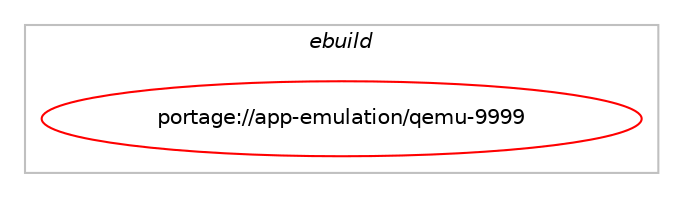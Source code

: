 digraph prolog {

# *************
# Graph options
# *************

newrank=true;
concentrate=true;
compound=true;
graph [rankdir=LR,fontname=Helvetica,fontsize=10,ranksep=1.5];#, ranksep=2.5, nodesep=0.2];
edge  [arrowhead=vee];
node  [fontname=Helvetica,fontsize=10];

# **********
# The ebuild
# **********

subgraph cluster_leftcol {
color=gray;
label=<<i>ebuild</i>>;
id [label="portage://app-emulation/qemu-9999", color=red, width=4, href="../app-emulation/qemu-9999.svg"];
}

# ****************
# The dependencies
# ****************

subgraph cluster_midcol {
color=gray;
label=<<i>dependencies</i>>;
subgraph cluster_compile {
fillcolor="#eeeeee";
style=filled;
label=<<i>compile</i>>;
# *** BEGIN UNKNOWN DEPENDENCY TYPE (TODO) ***
# id -> equal(use_conditional_group(positive,accessibility,portage://app-emulation/qemu-9999,[package_dependency(portage://app-emulation/qemu-9999,install,no,app-accessibility,brltty,none,[,,],[],[use(enable(api),none)]),package_dependency(portage://app-emulation/qemu-9999,install,no,app-accessibility,brltty,none,[,,],[],[])]))
# *** END UNKNOWN DEPENDENCY TYPE (TODO) ***

# *** BEGIN UNKNOWN DEPENDENCY TYPE (TODO) ***
# id -> equal(use_conditional_group(positive,aio,portage://app-emulation/qemu-9999,[package_dependency(portage://app-emulation/qemu-9999,install,no,dev-libs,libaio,none,[,,],[],[])]))
# *** END UNKNOWN DEPENDENCY TYPE (TODO) ***

# *** BEGIN UNKNOWN DEPENDENCY TYPE (TODO) ***
# id -> equal(use_conditional_group(positive,alsa,portage://app-emulation/qemu-9999,[package_dependency(portage://app-emulation/qemu-9999,install,no,media-libs,alsa-lib,greaterequal,[1.0.13,,,1.0.13],[],[])]))
# *** END UNKNOWN DEPENDENCY TYPE (TODO) ***

# *** BEGIN UNKNOWN DEPENDENCY TYPE (TODO) ***
# id -> equal(use_conditional_group(positive,bpf,portage://app-emulation/qemu-9999,[package_dependency(portage://app-emulation/qemu-9999,install,no,dev-libs,libbpf,none,[,,],any_same_slot,[])]))
# *** END UNKNOWN DEPENDENCY TYPE (TODO) ***

# *** BEGIN UNKNOWN DEPENDENCY TYPE (TODO) ***
# id -> equal(use_conditional_group(positive,bzip2,portage://app-emulation/qemu-9999,[package_dependency(portage://app-emulation/qemu-9999,install,no,app-arch,bzip2,none,[,,],[],[])]))
# *** END UNKNOWN DEPENDENCY TYPE (TODO) ***

# *** BEGIN UNKNOWN DEPENDENCY TYPE (TODO) ***
# id -> equal(use_conditional_group(positive,capstone,portage://app-emulation/qemu-9999,[package_dependency(portage://app-emulation/qemu-9999,install,no,dev-libs,capstone,none,[,,],any_same_slot,[])]))
# *** END UNKNOWN DEPENDENCY TYPE (TODO) ***

# *** BEGIN UNKNOWN DEPENDENCY TYPE (TODO) ***
# id -> equal(use_conditional_group(positive,curl,portage://app-emulation/qemu-9999,[package_dependency(portage://app-emulation/qemu-9999,install,no,net-misc,curl,greaterequal,[7.15.4,,,7.15.4],[],[])]))
# *** END UNKNOWN DEPENDENCY TYPE (TODO) ***

# *** BEGIN UNKNOWN DEPENDENCY TYPE (TODO) ***
# id -> equal(use_conditional_group(positive,fdt,portage://app-emulation/qemu-9999,[package_dependency(portage://app-emulation/qemu-9999,install,no,sys-apps,dtc,greaterequal,[1.5.1,,,1.5.1],[],[])]))
# *** END UNKNOWN DEPENDENCY TYPE (TODO) ***

# *** BEGIN UNKNOWN DEPENDENCY TYPE (TODO) ***
# id -> equal(use_conditional_group(positive,fuse,portage://app-emulation/qemu-9999,[package_dependency(portage://app-emulation/qemu-9999,install,no,sys-fs,fuse,greaterequal,[3.1,,,3.1],[slot(3)],[])]))
# *** END UNKNOWN DEPENDENCY TYPE (TODO) ***

# *** BEGIN UNKNOWN DEPENDENCY TYPE (TODO) ***
# id -> equal(use_conditional_group(positive,glusterfs,portage://app-emulation/qemu-9999,[package_dependency(portage://app-emulation/qemu-9999,install,no,sys-cluster,glusterfs,greaterequal,[3.4.0,,,3.4.0],[],[])]))
# *** END UNKNOWN DEPENDENCY TYPE (TODO) ***

# *** BEGIN UNKNOWN DEPENDENCY TYPE (TODO) ***
# id -> equal(use_conditional_group(positive,gnutls,portage://app-emulation/qemu-9999,[package_dependency(portage://app-emulation/qemu-9999,install,no,net-libs,gnutls,greaterequal,[3.0,,,3.0],any_same_slot,[]),package_dependency(portage://app-emulation/qemu-9999,install,no,dev-libs,nettle,none,[,,],any_same_slot,[])]))
# *** END UNKNOWN DEPENDENCY TYPE (TODO) ***

# *** BEGIN UNKNOWN DEPENDENCY TYPE (TODO) ***
# id -> equal(use_conditional_group(positive,gtk,portage://app-emulation/qemu-9999,[package_dependency(portage://app-emulation/qemu-9999,install,no,x11-libs,gtk+,none,[,,],[slot(3)],[]),use_conditional_group(positive,vte,portage://app-emulation/qemu-9999,[package_dependency(portage://app-emulation/qemu-9999,install,no,x11-libs,vte,none,[,,],[slot(2.91)],[])])]))
# *** END UNKNOWN DEPENDENCY TYPE (TODO) ***

# *** BEGIN UNKNOWN DEPENDENCY TYPE (TODO) ***
# id -> equal(use_conditional_group(positive,infiniband,portage://app-emulation/qemu-9999,[package_dependency(portage://app-emulation/qemu-9999,install,no,sys-cluster,rdma-core,none,[,,],[],[])]))
# *** END UNKNOWN DEPENDENCY TYPE (TODO) ***

# *** BEGIN UNKNOWN DEPENDENCY TYPE (TODO) ***
# id -> equal(use_conditional_group(positive,io-uring,portage://app-emulation/qemu-9999,[package_dependency(portage://app-emulation/qemu-9999,install,no,sys-libs,liburing,none,[,,],any_same_slot,[])]))
# *** END UNKNOWN DEPENDENCY TYPE (TODO) ***

# *** BEGIN UNKNOWN DEPENDENCY TYPE (TODO) ***
# id -> equal(use_conditional_group(positive,iscsi,portage://app-emulation/qemu-9999,[package_dependency(portage://app-emulation/qemu-9999,install,no,net-libs,libiscsi,none,[,,],[],[])]))
# *** END UNKNOWN DEPENDENCY TYPE (TODO) ***

# *** BEGIN UNKNOWN DEPENDENCY TYPE (TODO) ***
# id -> equal(use_conditional_group(positive,jack,portage://app-emulation/qemu-9999,[package_dependency(portage://app-emulation/qemu-9999,install,no,virtual,jack,none,[,,],[],[])]))
# *** END UNKNOWN DEPENDENCY TYPE (TODO) ***

# *** BEGIN UNKNOWN DEPENDENCY TYPE (TODO) ***
# id -> equal(use_conditional_group(positive,jemalloc,portage://app-emulation/qemu-9999,[package_dependency(portage://app-emulation/qemu-9999,install,no,dev-libs,jemalloc,none,[,,],[],[])]))
# *** END UNKNOWN DEPENDENCY TYPE (TODO) ***

# *** BEGIN UNKNOWN DEPENDENCY TYPE (TODO) ***
# id -> equal(use_conditional_group(positive,jpeg,portage://app-emulation/qemu-9999,[package_dependency(portage://app-emulation/qemu-9999,install,no,media-libs,libjpeg-turbo,none,[,,],any_same_slot,[])]))
# *** END UNKNOWN DEPENDENCY TYPE (TODO) ***

# *** BEGIN UNKNOWN DEPENDENCY TYPE (TODO) ***
# id -> equal(use_conditional_group(positive,kernel_linux,portage://app-emulation/qemu-9999,[package_dependency(portage://app-emulation/qemu-9999,install,no,sys-kernel,linux-headers,greaterequal,[2.6.35,,,2.6.35],[],[])]))
# *** END UNKNOWN DEPENDENCY TYPE (TODO) ***

# *** BEGIN UNKNOWN DEPENDENCY TYPE (TODO) ***
# id -> equal(use_conditional_group(positive,kernel_linux,portage://app-emulation/qemu-9999,[package_dependency(portage://app-emulation/qemu-9999,install,no,sys-libs,libcap-ng,none,[,,],[],[])]))
# *** END UNKNOWN DEPENDENCY TYPE (TODO) ***

# *** BEGIN UNKNOWN DEPENDENCY TYPE (TODO) ***
# id -> equal(use_conditional_group(positive,keyutils,portage://app-emulation/qemu-9999,[package_dependency(portage://app-emulation/qemu-9999,install,no,sys-apps,keyutils,none,[,,],[],[])]))
# *** END UNKNOWN DEPENDENCY TYPE (TODO) ***

# *** BEGIN UNKNOWN DEPENDENCY TYPE (TODO) ***
# id -> equal(use_conditional_group(positive,lzo,portage://app-emulation/qemu-9999,[package_dependency(portage://app-emulation/qemu-9999,install,no,dev-libs,lzo,none,[,,],[slot(2)],[])]))
# *** END UNKNOWN DEPENDENCY TYPE (TODO) ***

# *** BEGIN UNKNOWN DEPENDENCY TYPE (TODO) ***
# id -> equal(use_conditional_group(positive,multipath,portage://app-emulation/qemu-9999,[package_dependency(portage://app-emulation/qemu-9999,install,no,sys-fs,multipath-tools,none,[,,],[],[])]))
# *** END UNKNOWN DEPENDENCY TYPE (TODO) ***

# *** BEGIN UNKNOWN DEPENDENCY TYPE (TODO) ***
# id -> equal(use_conditional_group(positive,ncurses,portage://app-emulation/qemu-9999,[package_dependency(portage://app-emulation/qemu-9999,install,no,sys-libs,ncurses,none,[,,],any_same_slot,[use(enable(unicode),positive)]),package_dependency(portage://app-emulation/qemu-9999,install,no,sys-libs,ncurses,none,[,,],any_same_slot,[])]))
# *** END UNKNOWN DEPENDENCY TYPE (TODO) ***

# *** BEGIN UNKNOWN DEPENDENCY TYPE (TODO) ***
# id -> equal(use_conditional_group(positive,nfs,portage://app-emulation/qemu-9999,[package_dependency(portage://app-emulation/qemu-9999,install,no,net-fs,libnfs,greaterequal,[1.9.3,,,1.9.3],any_same_slot,[])]))
# *** END UNKNOWN DEPENDENCY TYPE (TODO) ***

# *** BEGIN UNKNOWN DEPENDENCY TYPE (TODO) ***
# id -> equal(use_conditional_group(positive,numa,portage://app-emulation/qemu-9999,[package_dependency(portage://app-emulation/qemu-9999,install,no,sys-process,numactl,none,[,,],[],[])]))
# *** END UNKNOWN DEPENDENCY TYPE (TODO) ***

# *** BEGIN UNKNOWN DEPENDENCY TYPE (TODO) ***
# id -> equal(use_conditional_group(positive,opengl,portage://app-emulation/qemu-9999,[package_dependency(portage://app-emulation/qemu-9999,install,no,virtual,opengl,none,[,,],[],[]),package_dependency(portage://app-emulation/qemu-9999,install,no,media-libs,libepoxy,none,[,,],[],[]),package_dependency(portage://app-emulation/qemu-9999,install,no,media-libs,mesa,none,[,,],[],[]),package_dependency(portage://app-emulation/qemu-9999,install,no,media-libs,mesa,none,[,,],[],[use(enable(egl),positive),use(enable(gbm),positive)])]))
# *** END UNKNOWN DEPENDENCY TYPE (TODO) ***

# *** BEGIN UNKNOWN DEPENDENCY TYPE (TODO) ***
# id -> equal(use_conditional_group(positive,pam,portage://app-emulation/qemu-9999,[package_dependency(portage://app-emulation/qemu-9999,install,no,sys-libs,pam,none,[,,],[],[])]))
# *** END UNKNOWN DEPENDENCY TYPE (TODO) ***

# *** BEGIN UNKNOWN DEPENDENCY TYPE (TODO) ***
# id -> equal(use_conditional_group(positive,pipewire,portage://app-emulation/qemu-9999,[package_dependency(portage://app-emulation/qemu-9999,install,no,media-video,pipewire,greaterequal,[0.3.60,,,0.3.60],[],[])]))
# *** END UNKNOWN DEPENDENCY TYPE (TODO) ***

# *** BEGIN UNKNOWN DEPENDENCY TYPE (TODO) ***
# id -> equal(use_conditional_group(positive,png,portage://app-emulation/qemu-9999,[package_dependency(portage://app-emulation/qemu-9999,install,no,media-libs,libpng,greaterequal,[1.6.34,,,1.6.34],any_same_slot,[])]))
# *** END UNKNOWN DEPENDENCY TYPE (TODO) ***

# *** BEGIN UNKNOWN DEPENDENCY TYPE (TODO) ***
# id -> equal(use_conditional_group(positive,pulseaudio,portage://app-emulation/qemu-9999,[package_dependency(portage://app-emulation/qemu-9999,install,no,media-libs,libpulse,none,[,,],[],[])]))
# *** END UNKNOWN DEPENDENCY TYPE (TODO) ***

# *** BEGIN UNKNOWN DEPENDENCY TYPE (TODO) ***
# id -> equal(use_conditional_group(positive,python,portage://app-emulation/qemu-9999,[use_conditional_group(positive,python_targets_python3_10,portage://app-emulation/qemu-9999,[package_dependency(portage://app-emulation/qemu-9999,install,no,dev-lang,python,none,[,,],[slot(3.10)],[use(enable(ncurses),none),use(enable(readline),none)])]),use_conditional_group(positive,python_targets_python3_11,portage://app-emulation/qemu-9999,[package_dependency(portage://app-emulation/qemu-9999,install,no,dev-lang,python,none,[,,],[slot(3.11)],[use(enable(ncurses),none),use(enable(readline),none)])]),use_conditional_group(positive,python_targets_python3_12,portage://app-emulation/qemu-9999,[package_dependency(portage://app-emulation/qemu-9999,install,no,dev-lang,python,none,[,,],[slot(3.12)],[use(enable(ncurses),none),use(enable(readline),none)])])]))
# *** END UNKNOWN DEPENDENCY TYPE (TODO) ***

# *** BEGIN UNKNOWN DEPENDENCY TYPE (TODO) ***
# id -> equal(use_conditional_group(positive,qemu_softmmu_targets_i386,portage://app-emulation/qemu-9999,[use_conditional_group(positive,pin-upstream-blobs,portage://app-emulation/qemu-9999,[package_dependency(portage://app-emulation/qemu-9999,install,no,sys-firmware,edk2-ovmf-bin,tilde,[202202,,,202202],[],[]),package_dependency(portage://app-emulation/qemu-9999,install,no,sys-firmware,ipxe,tilde,[1.21.1,,,1.21.1],[],[use(enable(binary),none),use(enable(qemu),none)]),package_dependency(portage://app-emulation/qemu-9999,install,no,sys-firmware,seabios-bin,tilde,[1.16.3,,,1.16.3],[],[]),package_dependency(portage://app-emulation/qemu-9999,install,no,sys-firmware,sgabios,tilde,[0.1,,_pre10,0.1_pre10],[],[use(enable(binary),none)])]),use_conditional_group(negative,pin-upstream-blobs,portage://app-emulation/qemu-9999,[any_of_group([package_dependency(portage://app-emulation/qemu-9999,install,no,sys-firmware,edk2-ovmf,greaterequal,[202202,,,202202],[],[]),package_dependency(portage://app-emulation/qemu-9999,install,no,sys-firmware,edk2-ovmf-bin,greaterequal,[202202,,,202202],[],[])]),package_dependency(portage://app-emulation/qemu-9999,install,no,sys-firmware,ipxe,none,[,,],[],[use(enable(qemu),none)]),any_of_group([package_dependency(portage://app-emulation/qemu-9999,install,no,sys-firmware,seabios,greaterequal,[1.16.3,,,1.16.3],[],[use(enable(seavgabios),none)]),package_dependency(portage://app-emulation/qemu-9999,install,no,sys-firmware,seabios-bin,greaterequal,[1.16.3,,,1.16.3],[],[])]),package_dependency(portage://app-emulation/qemu-9999,install,no,sys-firmware,sgabios,none,[,,],[],[])])]))
# *** END UNKNOWN DEPENDENCY TYPE (TODO) ***

# *** BEGIN UNKNOWN DEPENDENCY TYPE (TODO) ***
# id -> equal(use_conditional_group(positive,qemu_softmmu_targets_ppc,portage://app-emulation/qemu-9999,[use_conditional_group(positive,pin-upstream-blobs,portage://app-emulation/qemu-9999,[package_dependency(portage://app-emulation/qemu-9999,install,no,sys-firmware,seabios-bin,tilde,[1.16.3,,,1.16.3],[],[])]),use_conditional_group(negative,pin-upstream-blobs,portage://app-emulation/qemu-9999,[any_of_group([package_dependency(portage://app-emulation/qemu-9999,install,no,sys-firmware,seabios,greaterequal,[1.16.3,,,1.16.3],[],[use(enable(seavgabios),none)]),package_dependency(portage://app-emulation/qemu-9999,install,no,sys-firmware,seabios-bin,greaterequal,[1.16.3,,,1.16.3],[],[])])])]))
# *** END UNKNOWN DEPENDENCY TYPE (TODO) ***

# *** BEGIN UNKNOWN DEPENDENCY TYPE (TODO) ***
# id -> equal(use_conditional_group(positive,qemu_softmmu_targets_ppc64,portage://app-emulation/qemu-9999,[use_conditional_group(positive,pin-upstream-blobs,portage://app-emulation/qemu-9999,[package_dependency(portage://app-emulation/qemu-9999,install,no,sys-firmware,seabios-bin,tilde,[1.16.3,,,1.16.3],[],[])]),use_conditional_group(negative,pin-upstream-blobs,portage://app-emulation/qemu-9999,[any_of_group([package_dependency(portage://app-emulation/qemu-9999,install,no,sys-firmware,seabios,greaterequal,[1.16.3,,,1.16.3],[],[use(enable(seavgabios),none)]),package_dependency(portage://app-emulation/qemu-9999,install,no,sys-firmware,seabios-bin,greaterequal,[1.16.3,,,1.16.3],[],[])])])]))
# *** END UNKNOWN DEPENDENCY TYPE (TODO) ***

# *** BEGIN UNKNOWN DEPENDENCY TYPE (TODO) ***
# id -> equal(use_conditional_group(positive,qemu_softmmu_targets_x86_64,portage://app-emulation/qemu-9999,[use_conditional_group(positive,pin-upstream-blobs,portage://app-emulation/qemu-9999,[package_dependency(portage://app-emulation/qemu-9999,install,no,sys-firmware,edk2-ovmf-bin,tilde,[202202,,,202202],[],[]),package_dependency(portage://app-emulation/qemu-9999,install,no,sys-firmware,ipxe,tilde,[1.21.1,,,1.21.1],[],[use(enable(binary),none),use(enable(qemu),none)]),package_dependency(portage://app-emulation/qemu-9999,install,no,sys-firmware,seabios-bin,tilde,[1.16.3,,,1.16.3],[],[]),package_dependency(portage://app-emulation/qemu-9999,install,no,sys-firmware,sgabios,tilde,[0.1,,_pre10,0.1_pre10],[],[use(enable(binary),none)])]),use_conditional_group(negative,pin-upstream-blobs,portage://app-emulation/qemu-9999,[any_of_group([package_dependency(portage://app-emulation/qemu-9999,install,no,sys-firmware,edk2-ovmf,greaterequal,[202202,,,202202],[],[]),package_dependency(portage://app-emulation/qemu-9999,install,no,sys-firmware,edk2-ovmf-bin,greaterequal,[202202,,,202202],[],[])]),package_dependency(portage://app-emulation/qemu-9999,install,no,sys-firmware,ipxe,none,[,,],[],[use(enable(qemu),none)]),any_of_group([package_dependency(portage://app-emulation/qemu-9999,install,no,sys-firmware,seabios,greaterequal,[1.16.3,,,1.16.3],[],[use(enable(seavgabios),none)]),package_dependency(portage://app-emulation/qemu-9999,install,no,sys-firmware,seabios-bin,greaterequal,[1.16.3,,,1.16.3],[],[])]),package_dependency(portage://app-emulation/qemu-9999,install,no,sys-firmware,sgabios,none,[,,],[],[])])]))
# *** END UNKNOWN DEPENDENCY TYPE (TODO) ***

# *** BEGIN UNKNOWN DEPENDENCY TYPE (TODO) ***
# id -> equal(use_conditional_group(positive,rbd,portage://app-emulation/qemu-9999,[package_dependency(portage://app-emulation/qemu-9999,install,no,sys-cluster,ceph,none,[,,],[],[])]))
# *** END UNKNOWN DEPENDENCY TYPE (TODO) ***

# *** BEGIN UNKNOWN DEPENDENCY TYPE (TODO) ***
# id -> equal(use_conditional_group(positive,sasl,portage://app-emulation/qemu-9999,[package_dependency(portage://app-emulation/qemu-9999,install,no,dev-libs,cyrus-sasl,none,[,,],[],[])]))
# *** END UNKNOWN DEPENDENCY TYPE (TODO) ***

# *** BEGIN UNKNOWN DEPENDENCY TYPE (TODO) ***
# id -> equal(use_conditional_group(positive,sdl,portage://app-emulation/qemu-9999,[package_dependency(portage://app-emulation/qemu-9999,install,no,media-libs,libsdl2,none,[,,],[],[use(enable(video),none)]),package_dependency(portage://app-emulation/qemu-9999,install,no,media-libs,libsdl2,none,[,,],[],[])]))
# *** END UNKNOWN DEPENDENCY TYPE (TODO) ***

# *** BEGIN UNKNOWN DEPENDENCY TYPE (TODO) ***
# id -> equal(use_conditional_group(positive,sdl-image,portage://app-emulation/qemu-9999,[package_dependency(portage://app-emulation/qemu-9999,install,no,media-libs,sdl2-image,none,[,,],[],[])]))
# *** END UNKNOWN DEPENDENCY TYPE (TODO) ***

# *** BEGIN UNKNOWN DEPENDENCY TYPE (TODO) ***
# id -> equal(use_conditional_group(positive,seccomp,portage://app-emulation/qemu-9999,[package_dependency(portage://app-emulation/qemu-9999,install,no,sys-libs,libseccomp,greaterequal,[2.1.0,,,2.1.0],[],[])]))
# *** END UNKNOWN DEPENDENCY TYPE (TODO) ***

# *** BEGIN UNKNOWN DEPENDENCY TYPE (TODO) ***
# id -> equal(use_conditional_group(positive,slirp,portage://app-emulation/qemu-9999,[package_dependency(portage://app-emulation/qemu-9999,install,no,net-libs,libslirp,none,[,,],[],[])]))
# *** END UNKNOWN DEPENDENCY TYPE (TODO) ***

# *** BEGIN UNKNOWN DEPENDENCY TYPE (TODO) ***
# id -> equal(use_conditional_group(positive,smartcard,portage://app-emulation/qemu-9999,[package_dependency(portage://app-emulation/qemu-9999,install,no,app-emulation,libcacard,greaterequal,[2.5.0,,,2.5.0],[],[])]))
# *** END UNKNOWN DEPENDENCY TYPE (TODO) ***

# *** BEGIN UNKNOWN DEPENDENCY TYPE (TODO) ***
# id -> equal(use_conditional_group(positive,snappy,portage://app-emulation/qemu-9999,[package_dependency(portage://app-emulation/qemu-9999,install,no,app-arch,snappy,none,[,,],any_same_slot,[])]))
# *** END UNKNOWN DEPENDENCY TYPE (TODO) ***

# *** BEGIN UNKNOWN DEPENDENCY TYPE (TODO) ***
# id -> equal(use_conditional_group(positive,spice,portage://app-emulation/qemu-9999,[package_dependency(portage://app-emulation/qemu-9999,install,no,app-emulation,spice-protocol,greaterequal,[0.14.0,,,0.14.0],[],[]),package_dependency(portage://app-emulation/qemu-9999,install,no,app-emulation,spice,greaterequal,[0.14.0,,,0.14.0],[],[])]))
# *** END UNKNOWN DEPENDENCY TYPE (TODO) ***

# *** BEGIN UNKNOWN DEPENDENCY TYPE (TODO) ***
# id -> equal(use_conditional_group(positive,ssh,portage://app-emulation/qemu-9999,[package_dependency(portage://app-emulation/qemu-9999,install,no,net-libs,libssh,greaterequal,[0.8.6,,,0.8.6],[],[])]))
# *** END UNKNOWN DEPENDENCY TYPE (TODO) ***

# *** BEGIN UNKNOWN DEPENDENCY TYPE (TODO) ***
# id -> equal(use_conditional_group(positive,static-user,portage://app-emulation/qemu-9999,[package_dependency(portage://app-emulation/qemu-9999,install,no,dev-libs,glib,none,[,,],[slot(2)],[use(enable(static-libs),positive)]),package_dependency(portage://app-emulation/qemu-9999,install,no,sys-libs,zlib,none,[,,],[],[use(enable(static-libs),positive)]),use_conditional_group(positive,python,portage://app-emulation/qemu-9999,[use_conditional_group(positive,python_targets_python3_10,portage://app-emulation/qemu-9999,[package_dependency(portage://app-emulation/qemu-9999,install,no,dev-lang,python,none,[,,],[slot(3.10)],[use(enable(ncurses),none),use(enable(readline),none)])]),use_conditional_group(positive,python_targets_python3_11,portage://app-emulation/qemu-9999,[package_dependency(portage://app-emulation/qemu-9999,install,no,dev-lang,python,none,[,,],[slot(3.11)],[use(enable(ncurses),none),use(enable(readline),none)])]),use_conditional_group(positive,python_targets_python3_12,portage://app-emulation/qemu-9999,[package_dependency(portage://app-emulation/qemu-9999,install,no,dev-lang,python,none,[,,],[slot(3.12)],[use(enable(ncurses),none),use(enable(readline),none)])])]),use_conditional_group(positive,systemtap,portage://app-emulation/qemu-9999,[package_dependency(portage://app-emulation/qemu-9999,install,no,dev-debug,systemtap,none,[,,],[],[])]),use_conditional_group(positive,xattr,portage://app-emulation/qemu-9999,[package_dependency(portage://app-emulation/qemu-9999,install,no,sys-apps,attr,none,[,,],[],[use(enable(static-libs),positive)])])]))
# *** END UNKNOWN DEPENDENCY TYPE (TODO) ***

# *** BEGIN UNKNOWN DEPENDENCY TYPE (TODO) ***
# id -> equal(use_conditional_group(positive,systemtap,portage://app-emulation/qemu-9999,[package_dependency(portage://app-emulation/qemu-9999,install,no,dev-debug,systemtap,none,[,,],[],[])]))
# *** END UNKNOWN DEPENDENCY TYPE (TODO) ***

# *** BEGIN UNKNOWN DEPENDENCY TYPE (TODO) ***
# id -> equal(use_conditional_group(positive,udev,portage://app-emulation/qemu-9999,[package_dependency(portage://app-emulation/qemu-9999,install,no,virtual,libudev,none,[,,],any_same_slot,[])]))
# *** END UNKNOWN DEPENDENCY TYPE (TODO) ***

# *** BEGIN UNKNOWN DEPENDENCY TYPE (TODO) ***
# id -> equal(use_conditional_group(positive,usb,portage://app-emulation/qemu-9999,[package_dependency(portage://app-emulation/qemu-9999,install,no,virtual,libusb,greaterequal,[1,,-r2,1-r2],[slot(1)],[])]))
# *** END UNKNOWN DEPENDENCY TYPE (TODO) ***

# *** BEGIN UNKNOWN DEPENDENCY TYPE (TODO) ***
# id -> equal(use_conditional_group(positive,usbredir,portage://app-emulation/qemu-9999,[package_dependency(portage://app-emulation/qemu-9999,install,no,sys-apps,usbredir,greaterequal,[0.6,,,0.6],[],[])]))
# *** END UNKNOWN DEPENDENCY TYPE (TODO) ***

# *** BEGIN UNKNOWN DEPENDENCY TYPE (TODO) ***
# id -> equal(use_conditional_group(positive,vde,portage://app-emulation/qemu-9999,[package_dependency(portage://app-emulation/qemu-9999,install,no,net-misc,vde,none,[,,],[],[])]))
# *** END UNKNOWN DEPENDENCY TYPE (TODO) ***

# *** BEGIN UNKNOWN DEPENDENCY TYPE (TODO) ***
# id -> equal(use_conditional_group(positive,virgl,portage://app-emulation/qemu-9999,[package_dependency(portage://app-emulation/qemu-9999,install,no,media-libs,virglrenderer,none,[,,],[],[])]))
# *** END UNKNOWN DEPENDENCY TYPE (TODO) ***

# *** BEGIN UNKNOWN DEPENDENCY TYPE (TODO) ***
# id -> equal(use_conditional_group(positive,virtfs,portage://app-emulation/qemu-9999,[package_dependency(portage://app-emulation/qemu-9999,install,no,sys-libs,libcap,none,[,,],[],[])]))
# *** END UNKNOWN DEPENDENCY TYPE (TODO) ***

# *** BEGIN UNKNOWN DEPENDENCY TYPE (TODO) ***
# id -> equal(use_conditional_group(positive,xattr,portage://app-emulation/qemu-9999,[package_dependency(portage://app-emulation/qemu-9999,install,no,sys-apps,attr,none,[,,],[],[])]))
# *** END UNKNOWN DEPENDENCY TYPE (TODO) ***

# *** BEGIN UNKNOWN DEPENDENCY TYPE (TODO) ***
# id -> equal(use_conditional_group(positive,xen,portage://app-emulation/qemu-9999,[package_dependency(portage://app-emulation/qemu-9999,install,no,app-emulation,xen-tools,none,[,,],any_same_slot,[])]))
# *** END UNKNOWN DEPENDENCY TYPE (TODO) ***

# *** BEGIN UNKNOWN DEPENDENCY TYPE (TODO) ***
# id -> equal(use_conditional_group(positive,zstd,portage://app-emulation/qemu-9999,[package_dependency(portage://app-emulation/qemu-9999,install,no,app-arch,zstd,greaterequal,[1.4.0,,,1.4.0],[],[])]))
# *** END UNKNOWN DEPENDENCY TYPE (TODO) ***

# *** BEGIN UNKNOWN DEPENDENCY TYPE (TODO) ***
# id -> equal(package_dependency(portage://app-emulation/qemu-9999,install,no,dev-libs,glib,none,[,,],[slot(2)],[]))
# *** END UNKNOWN DEPENDENCY TYPE (TODO) ***

# *** BEGIN UNKNOWN DEPENDENCY TYPE (TODO) ***
# id -> equal(package_dependency(portage://app-emulation/qemu-9999,install,no,sys-libs,zlib,none,[,,],[],[]))
# *** END UNKNOWN DEPENDENCY TYPE (TODO) ***

# *** BEGIN UNKNOWN DEPENDENCY TYPE (TODO) ***
# id -> equal(package_dependency(portage://app-emulation/qemu-9999,install,no,x11-libs,pixman,greaterequal,[0.28.0,,,0.28.0],[],[]))
# *** END UNKNOWN DEPENDENCY TYPE (TODO) ***

}
subgraph cluster_compileandrun {
fillcolor="#eeeeee";
style=filled;
label=<<i>compile and run</i>>;
}
subgraph cluster_run {
fillcolor="#eeeeee";
style=filled;
label=<<i>run</i>>;
# *** BEGIN UNKNOWN DEPENDENCY TYPE (TODO) ***
# id -> equal(use_conditional_group(positive,accessibility,portage://app-emulation/qemu-9999,[package_dependency(portage://app-emulation/qemu-9999,run,no,app-accessibility,brltty,none,[,,],[],[use(enable(api),none)]),package_dependency(portage://app-emulation/qemu-9999,run,no,app-accessibility,brltty,none,[,,],[],[])]))
# *** END UNKNOWN DEPENDENCY TYPE (TODO) ***

# *** BEGIN UNKNOWN DEPENDENCY TYPE (TODO) ***
# id -> equal(use_conditional_group(positive,aio,portage://app-emulation/qemu-9999,[package_dependency(portage://app-emulation/qemu-9999,run,no,dev-libs,libaio,none,[,,],[],[])]))
# *** END UNKNOWN DEPENDENCY TYPE (TODO) ***

# *** BEGIN UNKNOWN DEPENDENCY TYPE (TODO) ***
# id -> equal(use_conditional_group(positive,alsa,portage://app-emulation/qemu-9999,[package_dependency(portage://app-emulation/qemu-9999,run,no,media-libs,alsa-lib,greaterequal,[1.0.13,,,1.0.13],[],[])]))
# *** END UNKNOWN DEPENDENCY TYPE (TODO) ***

# *** BEGIN UNKNOWN DEPENDENCY TYPE (TODO) ***
# id -> equal(use_conditional_group(positive,bpf,portage://app-emulation/qemu-9999,[package_dependency(portage://app-emulation/qemu-9999,run,no,dev-libs,libbpf,none,[,,],any_same_slot,[])]))
# *** END UNKNOWN DEPENDENCY TYPE (TODO) ***

# *** BEGIN UNKNOWN DEPENDENCY TYPE (TODO) ***
# id -> equal(use_conditional_group(positive,bzip2,portage://app-emulation/qemu-9999,[package_dependency(portage://app-emulation/qemu-9999,run,no,app-arch,bzip2,none,[,,],[],[])]))
# *** END UNKNOWN DEPENDENCY TYPE (TODO) ***

# *** BEGIN UNKNOWN DEPENDENCY TYPE (TODO) ***
# id -> equal(use_conditional_group(positive,capstone,portage://app-emulation/qemu-9999,[package_dependency(portage://app-emulation/qemu-9999,run,no,dev-libs,capstone,none,[,,],any_same_slot,[])]))
# *** END UNKNOWN DEPENDENCY TYPE (TODO) ***

# *** BEGIN UNKNOWN DEPENDENCY TYPE (TODO) ***
# id -> equal(use_conditional_group(positive,curl,portage://app-emulation/qemu-9999,[package_dependency(portage://app-emulation/qemu-9999,run,no,net-misc,curl,greaterequal,[7.15.4,,,7.15.4],[],[])]))
# *** END UNKNOWN DEPENDENCY TYPE (TODO) ***

# *** BEGIN UNKNOWN DEPENDENCY TYPE (TODO) ***
# id -> equal(use_conditional_group(positive,fdt,portage://app-emulation/qemu-9999,[package_dependency(portage://app-emulation/qemu-9999,run,no,sys-apps,dtc,greaterequal,[1.5.1,,,1.5.1],[],[])]))
# *** END UNKNOWN DEPENDENCY TYPE (TODO) ***

# *** BEGIN UNKNOWN DEPENDENCY TYPE (TODO) ***
# id -> equal(use_conditional_group(positive,fuse,portage://app-emulation/qemu-9999,[package_dependency(portage://app-emulation/qemu-9999,run,no,sys-fs,fuse,greaterequal,[3.1,,,3.1],[slot(3)],[])]))
# *** END UNKNOWN DEPENDENCY TYPE (TODO) ***

# *** BEGIN UNKNOWN DEPENDENCY TYPE (TODO) ***
# id -> equal(use_conditional_group(positive,glusterfs,portage://app-emulation/qemu-9999,[package_dependency(portage://app-emulation/qemu-9999,run,no,sys-cluster,glusterfs,greaterequal,[3.4.0,,,3.4.0],[],[])]))
# *** END UNKNOWN DEPENDENCY TYPE (TODO) ***

# *** BEGIN UNKNOWN DEPENDENCY TYPE (TODO) ***
# id -> equal(use_conditional_group(positive,gnutls,portage://app-emulation/qemu-9999,[package_dependency(portage://app-emulation/qemu-9999,run,no,net-libs,gnutls,greaterequal,[3.0,,,3.0],any_same_slot,[]),package_dependency(portage://app-emulation/qemu-9999,run,no,dev-libs,nettle,none,[,,],any_same_slot,[])]))
# *** END UNKNOWN DEPENDENCY TYPE (TODO) ***

# *** BEGIN UNKNOWN DEPENDENCY TYPE (TODO) ***
# id -> equal(use_conditional_group(positive,gtk,portage://app-emulation/qemu-9999,[package_dependency(portage://app-emulation/qemu-9999,run,no,x11-libs,gtk+,none,[,,],[slot(3)],[]),use_conditional_group(positive,vte,portage://app-emulation/qemu-9999,[package_dependency(portage://app-emulation/qemu-9999,run,no,x11-libs,vte,none,[,,],[slot(2.91)],[])])]))
# *** END UNKNOWN DEPENDENCY TYPE (TODO) ***

# *** BEGIN UNKNOWN DEPENDENCY TYPE (TODO) ***
# id -> equal(use_conditional_group(positive,infiniband,portage://app-emulation/qemu-9999,[package_dependency(portage://app-emulation/qemu-9999,run,no,sys-cluster,rdma-core,none,[,,],[],[])]))
# *** END UNKNOWN DEPENDENCY TYPE (TODO) ***

# *** BEGIN UNKNOWN DEPENDENCY TYPE (TODO) ***
# id -> equal(use_conditional_group(positive,io-uring,portage://app-emulation/qemu-9999,[package_dependency(portage://app-emulation/qemu-9999,run,no,sys-libs,liburing,none,[,,],any_same_slot,[])]))
# *** END UNKNOWN DEPENDENCY TYPE (TODO) ***

# *** BEGIN UNKNOWN DEPENDENCY TYPE (TODO) ***
# id -> equal(use_conditional_group(positive,iscsi,portage://app-emulation/qemu-9999,[package_dependency(portage://app-emulation/qemu-9999,run,no,net-libs,libiscsi,none,[,,],[],[])]))
# *** END UNKNOWN DEPENDENCY TYPE (TODO) ***

# *** BEGIN UNKNOWN DEPENDENCY TYPE (TODO) ***
# id -> equal(use_conditional_group(positive,jack,portage://app-emulation/qemu-9999,[package_dependency(portage://app-emulation/qemu-9999,run,no,virtual,jack,none,[,,],[],[])]))
# *** END UNKNOWN DEPENDENCY TYPE (TODO) ***

# *** BEGIN UNKNOWN DEPENDENCY TYPE (TODO) ***
# id -> equal(use_conditional_group(positive,jemalloc,portage://app-emulation/qemu-9999,[package_dependency(portage://app-emulation/qemu-9999,run,no,dev-libs,jemalloc,none,[,,],[],[])]))
# *** END UNKNOWN DEPENDENCY TYPE (TODO) ***

# *** BEGIN UNKNOWN DEPENDENCY TYPE (TODO) ***
# id -> equal(use_conditional_group(positive,jpeg,portage://app-emulation/qemu-9999,[package_dependency(portage://app-emulation/qemu-9999,run,no,media-libs,libjpeg-turbo,none,[,,],any_same_slot,[])]))
# *** END UNKNOWN DEPENDENCY TYPE (TODO) ***

# *** BEGIN UNKNOWN DEPENDENCY TYPE (TODO) ***
# id -> equal(use_conditional_group(positive,kernel_linux,portage://app-emulation/qemu-9999,[package_dependency(portage://app-emulation/qemu-9999,run,no,sys-libs,libcap-ng,none,[,,],[],[])]))
# *** END UNKNOWN DEPENDENCY TYPE (TODO) ***

# *** BEGIN UNKNOWN DEPENDENCY TYPE (TODO) ***
# id -> equal(use_conditional_group(positive,keyutils,portage://app-emulation/qemu-9999,[package_dependency(portage://app-emulation/qemu-9999,run,no,sys-apps,keyutils,none,[,,],[],[])]))
# *** END UNKNOWN DEPENDENCY TYPE (TODO) ***

# *** BEGIN UNKNOWN DEPENDENCY TYPE (TODO) ***
# id -> equal(use_conditional_group(positive,lzo,portage://app-emulation/qemu-9999,[package_dependency(portage://app-emulation/qemu-9999,run,no,dev-libs,lzo,none,[,,],[slot(2)],[])]))
# *** END UNKNOWN DEPENDENCY TYPE (TODO) ***

# *** BEGIN UNKNOWN DEPENDENCY TYPE (TODO) ***
# id -> equal(use_conditional_group(positive,multipath,portage://app-emulation/qemu-9999,[package_dependency(portage://app-emulation/qemu-9999,run,no,sys-fs,multipath-tools,none,[,,],[],[])]))
# *** END UNKNOWN DEPENDENCY TYPE (TODO) ***

# *** BEGIN UNKNOWN DEPENDENCY TYPE (TODO) ***
# id -> equal(use_conditional_group(positive,ncurses,portage://app-emulation/qemu-9999,[package_dependency(portage://app-emulation/qemu-9999,run,no,sys-libs,ncurses,none,[,,],any_same_slot,[use(enable(unicode),positive)]),package_dependency(portage://app-emulation/qemu-9999,run,no,sys-libs,ncurses,none,[,,],any_same_slot,[])]))
# *** END UNKNOWN DEPENDENCY TYPE (TODO) ***

# *** BEGIN UNKNOWN DEPENDENCY TYPE (TODO) ***
# id -> equal(use_conditional_group(positive,nfs,portage://app-emulation/qemu-9999,[package_dependency(portage://app-emulation/qemu-9999,run,no,net-fs,libnfs,greaterequal,[1.9.3,,,1.9.3],any_same_slot,[])]))
# *** END UNKNOWN DEPENDENCY TYPE (TODO) ***

# *** BEGIN UNKNOWN DEPENDENCY TYPE (TODO) ***
# id -> equal(use_conditional_group(positive,numa,portage://app-emulation/qemu-9999,[package_dependency(portage://app-emulation/qemu-9999,run,no,sys-process,numactl,none,[,,],[],[])]))
# *** END UNKNOWN DEPENDENCY TYPE (TODO) ***

# *** BEGIN UNKNOWN DEPENDENCY TYPE (TODO) ***
# id -> equal(use_conditional_group(positive,opengl,portage://app-emulation/qemu-9999,[package_dependency(portage://app-emulation/qemu-9999,run,no,virtual,opengl,none,[,,],[],[]),package_dependency(portage://app-emulation/qemu-9999,run,no,media-libs,libepoxy,none,[,,],[],[]),package_dependency(portage://app-emulation/qemu-9999,run,no,media-libs,mesa,none,[,,],[],[]),package_dependency(portage://app-emulation/qemu-9999,run,no,media-libs,mesa,none,[,,],[],[use(enable(egl),positive),use(enable(gbm),positive)])]))
# *** END UNKNOWN DEPENDENCY TYPE (TODO) ***

# *** BEGIN UNKNOWN DEPENDENCY TYPE (TODO) ***
# id -> equal(use_conditional_group(positive,pam,portage://app-emulation/qemu-9999,[package_dependency(portage://app-emulation/qemu-9999,run,no,sys-libs,pam,none,[,,],[],[])]))
# *** END UNKNOWN DEPENDENCY TYPE (TODO) ***

# *** BEGIN UNKNOWN DEPENDENCY TYPE (TODO) ***
# id -> equal(use_conditional_group(positive,pipewire,portage://app-emulation/qemu-9999,[package_dependency(portage://app-emulation/qemu-9999,run,no,media-video,pipewire,greaterequal,[0.3.60,,,0.3.60],[],[])]))
# *** END UNKNOWN DEPENDENCY TYPE (TODO) ***

# *** BEGIN UNKNOWN DEPENDENCY TYPE (TODO) ***
# id -> equal(use_conditional_group(positive,png,portage://app-emulation/qemu-9999,[package_dependency(portage://app-emulation/qemu-9999,run,no,media-libs,libpng,greaterequal,[1.6.34,,,1.6.34],any_same_slot,[])]))
# *** END UNKNOWN DEPENDENCY TYPE (TODO) ***

# *** BEGIN UNKNOWN DEPENDENCY TYPE (TODO) ***
# id -> equal(use_conditional_group(positive,pulseaudio,portage://app-emulation/qemu-9999,[package_dependency(portage://app-emulation/qemu-9999,run,no,media-libs,libpulse,none,[,,],[],[])]))
# *** END UNKNOWN DEPENDENCY TYPE (TODO) ***

# *** BEGIN UNKNOWN DEPENDENCY TYPE (TODO) ***
# id -> equal(use_conditional_group(positive,python,portage://app-emulation/qemu-9999,[use_conditional_group(positive,python_targets_python3_10,portage://app-emulation/qemu-9999,[package_dependency(portage://app-emulation/qemu-9999,run,no,dev-lang,python,none,[,,],[slot(3.10)],[use(enable(ncurses),none),use(enable(readline),none)])]),use_conditional_group(positive,python_targets_python3_11,portage://app-emulation/qemu-9999,[package_dependency(portage://app-emulation/qemu-9999,run,no,dev-lang,python,none,[,,],[slot(3.11)],[use(enable(ncurses),none),use(enable(readline),none)])]),use_conditional_group(positive,python_targets_python3_12,portage://app-emulation/qemu-9999,[package_dependency(portage://app-emulation/qemu-9999,run,no,dev-lang,python,none,[,,],[slot(3.12)],[use(enable(ncurses),none),use(enable(readline),none)])])]))
# *** END UNKNOWN DEPENDENCY TYPE (TODO) ***

# *** BEGIN UNKNOWN DEPENDENCY TYPE (TODO) ***
# id -> equal(use_conditional_group(positive,qemu_softmmu_targets_i386,portage://app-emulation/qemu-9999,[use_conditional_group(positive,pin-upstream-blobs,portage://app-emulation/qemu-9999,[package_dependency(portage://app-emulation/qemu-9999,run,no,sys-firmware,edk2-ovmf-bin,tilde,[202202,,,202202],[],[]),package_dependency(portage://app-emulation/qemu-9999,run,no,sys-firmware,ipxe,tilde,[1.21.1,,,1.21.1],[],[use(enable(binary),none),use(enable(qemu),none)]),package_dependency(portage://app-emulation/qemu-9999,run,no,sys-firmware,seabios-bin,tilde,[1.16.3,,,1.16.3],[],[]),package_dependency(portage://app-emulation/qemu-9999,run,no,sys-firmware,sgabios,tilde,[0.1,,_pre10,0.1_pre10],[],[use(enable(binary),none)])]),use_conditional_group(negative,pin-upstream-blobs,portage://app-emulation/qemu-9999,[any_of_group([package_dependency(portage://app-emulation/qemu-9999,run,no,sys-firmware,edk2-ovmf,greaterequal,[202202,,,202202],[],[]),package_dependency(portage://app-emulation/qemu-9999,run,no,sys-firmware,edk2-ovmf-bin,greaterequal,[202202,,,202202],[],[])]),package_dependency(portage://app-emulation/qemu-9999,run,no,sys-firmware,ipxe,none,[,,],[],[use(enable(qemu),none)]),any_of_group([package_dependency(portage://app-emulation/qemu-9999,run,no,sys-firmware,seabios,greaterequal,[1.16.3,,,1.16.3],[],[use(enable(seavgabios),none)]),package_dependency(portage://app-emulation/qemu-9999,run,no,sys-firmware,seabios-bin,greaterequal,[1.16.3,,,1.16.3],[],[])]),package_dependency(portage://app-emulation/qemu-9999,run,no,sys-firmware,sgabios,none,[,,],[],[])])]))
# *** END UNKNOWN DEPENDENCY TYPE (TODO) ***

# *** BEGIN UNKNOWN DEPENDENCY TYPE (TODO) ***
# id -> equal(use_conditional_group(positive,qemu_softmmu_targets_ppc,portage://app-emulation/qemu-9999,[use_conditional_group(positive,pin-upstream-blobs,portage://app-emulation/qemu-9999,[package_dependency(portage://app-emulation/qemu-9999,run,no,sys-firmware,seabios-bin,tilde,[1.16.3,,,1.16.3],[],[])]),use_conditional_group(negative,pin-upstream-blobs,portage://app-emulation/qemu-9999,[any_of_group([package_dependency(portage://app-emulation/qemu-9999,run,no,sys-firmware,seabios,greaterequal,[1.16.3,,,1.16.3],[],[use(enable(seavgabios),none)]),package_dependency(portage://app-emulation/qemu-9999,run,no,sys-firmware,seabios-bin,greaterequal,[1.16.3,,,1.16.3],[],[])])])]))
# *** END UNKNOWN DEPENDENCY TYPE (TODO) ***

# *** BEGIN UNKNOWN DEPENDENCY TYPE (TODO) ***
# id -> equal(use_conditional_group(positive,qemu_softmmu_targets_ppc64,portage://app-emulation/qemu-9999,[use_conditional_group(positive,pin-upstream-blobs,portage://app-emulation/qemu-9999,[package_dependency(portage://app-emulation/qemu-9999,run,no,sys-firmware,seabios-bin,tilde,[1.16.3,,,1.16.3],[],[])]),use_conditional_group(negative,pin-upstream-blobs,portage://app-emulation/qemu-9999,[any_of_group([package_dependency(portage://app-emulation/qemu-9999,run,no,sys-firmware,seabios,greaterequal,[1.16.3,,,1.16.3],[],[use(enable(seavgabios),none)]),package_dependency(portage://app-emulation/qemu-9999,run,no,sys-firmware,seabios-bin,greaterequal,[1.16.3,,,1.16.3],[],[])])])]))
# *** END UNKNOWN DEPENDENCY TYPE (TODO) ***

# *** BEGIN UNKNOWN DEPENDENCY TYPE (TODO) ***
# id -> equal(use_conditional_group(positive,qemu_softmmu_targets_x86_64,portage://app-emulation/qemu-9999,[use_conditional_group(positive,pin-upstream-blobs,portage://app-emulation/qemu-9999,[package_dependency(portage://app-emulation/qemu-9999,run,no,sys-firmware,edk2-ovmf-bin,tilde,[202202,,,202202],[],[]),package_dependency(portage://app-emulation/qemu-9999,run,no,sys-firmware,ipxe,tilde,[1.21.1,,,1.21.1],[],[use(enable(binary),none),use(enable(qemu),none)]),package_dependency(portage://app-emulation/qemu-9999,run,no,sys-firmware,seabios-bin,tilde,[1.16.3,,,1.16.3],[],[]),package_dependency(portage://app-emulation/qemu-9999,run,no,sys-firmware,sgabios,tilde,[0.1,,_pre10,0.1_pre10],[],[use(enable(binary),none)])]),use_conditional_group(negative,pin-upstream-blobs,portage://app-emulation/qemu-9999,[any_of_group([package_dependency(portage://app-emulation/qemu-9999,run,no,sys-firmware,edk2-ovmf,greaterequal,[202202,,,202202],[],[]),package_dependency(portage://app-emulation/qemu-9999,run,no,sys-firmware,edk2-ovmf-bin,greaterequal,[202202,,,202202],[],[])]),package_dependency(portage://app-emulation/qemu-9999,run,no,sys-firmware,ipxe,none,[,,],[],[use(enable(qemu),none)]),any_of_group([package_dependency(portage://app-emulation/qemu-9999,run,no,sys-firmware,seabios,greaterequal,[1.16.3,,,1.16.3],[],[use(enable(seavgabios),none)]),package_dependency(portage://app-emulation/qemu-9999,run,no,sys-firmware,seabios-bin,greaterequal,[1.16.3,,,1.16.3],[],[])]),package_dependency(portage://app-emulation/qemu-9999,run,no,sys-firmware,sgabios,none,[,,],[],[])])]))
# *** END UNKNOWN DEPENDENCY TYPE (TODO) ***

# *** BEGIN UNKNOWN DEPENDENCY TYPE (TODO) ***
# id -> equal(use_conditional_group(positive,rbd,portage://app-emulation/qemu-9999,[package_dependency(portage://app-emulation/qemu-9999,run,no,sys-cluster,ceph,none,[,,],[],[])]))
# *** END UNKNOWN DEPENDENCY TYPE (TODO) ***

# *** BEGIN UNKNOWN DEPENDENCY TYPE (TODO) ***
# id -> equal(use_conditional_group(positive,sasl,portage://app-emulation/qemu-9999,[package_dependency(portage://app-emulation/qemu-9999,run,no,dev-libs,cyrus-sasl,none,[,,],[],[])]))
# *** END UNKNOWN DEPENDENCY TYPE (TODO) ***

# *** BEGIN UNKNOWN DEPENDENCY TYPE (TODO) ***
# id -> equal(use_conditional_group(positive,sdl,portage://app-emulation/qemu-9999,[package_dependency(portage://app-emulation/qemu-9999,run,no,media-libs,libsdl2,none,[,,],[],[use(enable(video),none)]),package_dependency(portage://app-emulation/qemu-9999,run,no,media-libs,libsdl2,none,[,,],[],[])]))
# *** END UNKNOWN DEPENDENCY TYPE (TODO) ***

# *** BEGIN UNKNOWN DEPENDENCY TYPE (TODO) ***
# id -> equal(use_conditional_group(positive,sdl-image,portage://app-emulation/qemu-9999,[package_dependency(portage://app-emulation/qemu-9999,run,no,media-libs,sdl2-image,none,[,,],[],[])]))
# *** END UNKNOWN DEPENDENCY TYPE (TODO) ***

# *** BEGIN UNKNOWN DEPENDENCY TYPE (TODO) ***
# id -> equal(use_conditional_group(positive,seccomp,portage://app-emulation/qemu-9999,[package_dependency(portage://app-emulation/qemu-9999,run,no,sys-libs,libseccomp,greaterequal,[2.1.0,,,2.1.0],[],[])]))
# *** END UNKNOWN DEPENDENCY TYPE (TODO) ***

# *** BEGIN UNKNOWN DEPENDENCY TYPE (TODO) ***
# id -> equal(use_conditional_group(positive,selinux,portage://app-emulation/qemu-9999,[package_dependency(portage://app-emulation/qemu-9999,run,no,sec-policy,selinux-qemu,none,[,,],[],[]),package_dependency(portage://app-emulation/qemu-9999,run,no,sys-libs,libselinux,none,[,,],[],[])]))
# *** END UNKNOWN DEPENDENCY TYPE (TODO) ***

# *** BEGIN UNKNOWN DEPENDENCY TYPE (TODO) ***
# id -> equal(use_conditional_group(positive,slirp,portage://app-emulation/qemu-9999,[package_dependency(portage://app-emulation/qemu-9999,run,no,net-libs,libslirp,none,[,,],[],[])]))
# *** END UNKNOWN DEPENDENCY TYPE (TODO) ***

# *** BEGIN UNKNOWN DEPENDENCY TYPE (TODO) ***
# id -> equal(use_conditional_group(positive,smartcard,portage://app-emulation/qemu-9999,[package_dependency(portage://app-emulation/qemu-9999,run,no,app-emulation,libcacard,greaterequal,[2.5.0,,,2.5.0],[],[])]))
# *** END UNKNOWN DEPENDENCY TYPE (TODO) ***

# *** BEGIN UNKNOWN DEPENDENCY TYPE (TODO) ***
# id -> equal(use_conditional_group(positive,snappy,portage://app-emulation/qemu-9999,[package_dependency(portage://app-emulation/qemu-9999,run,no,app-arch,snappy,none,[,,],any_same_slot,[])]))
# *** END UNKNOWN DEPENDENCY TYPE (TODO) ***

# *** BEGIN UNKNOWN DEPENDENCY TYPE (TODO) ***
# id -> equal(use_conditional_group(positive,spice,portage://app-emulation/qemu-9999,[package_dependency(portage://app-emulation/qemu-9999,run,no,app-emulation,spice-protocol,greaterequal,[0.14.0,,,0.14.0],[],[]),package_dependency(portage://app-emulation/qemu-9999,run,no,app-emulation,spice,greaterequal,[0.14.0,,,0.14.0],[],[])]))
# *** END UNKNOWN DEPENDENCY TYPE (TODO) ***

# *** BEGIN UNKNOWN DEPENDENCY TYPE (TODO) ***
# id -> equal(use_conditional_group(positive,ssh,portage://app-emulation/qemu-9999,[package_dependency(portage://app-emulation/qemu-9999,run,no,net-libs,libssh,greaterequal,[0.8.6,,,0.8.6],[],[])]))
# *** END UNKNOWN DEPENDENCY TYPE (TODO) ***

# *** BEGIN UNKNOWN DEPENDENCY TYPE (TODO) ***
# id -> equal(use_conditional_group(positive,systemtap,portage://app-emulation/qemu-9999,[package_dependency(portage://app-emulation/qemu-9999,run,no,dev-debug,systemtap,none,[,,],[],[])]))
# *** END UNKNOWN DEPENDENCY TYPE (TODO) ***

# *** BEGIN UNKNOWN DEPENDENCY TYPE (TODO) ***
# id -> equal(use_conditional_group(positive,udev,portage://app-emulation/qemu-9999,[package_dependency(portage://app-emulation/qemu-9999,run,no,virtual,libudev,none,[,,],any_same_slot,[])]))
# *** END UNKNOWN DEPENDENCY TYPE (TODO) ***

# *** BEGIN UNKNOWN DEPENDENCY TYPE (TODO) ***
# id -> equal(use_conditional_group(positive,usb,portage://app-emulation/qemu-9999,[package_dependency(portage://app-emulation/qemu-9999,run,no,virtual,libusb,greaterequal,[1,,-r2,1-r2],[slot(1)],[])]))
# *** END UNKNOWN DEPENDENCY TYPE (TODO) ***

# *** BEGIN UNKNOWN DEPENDENCY TYPE (TODO) ***
# id -> equal(use_conditional_group(positive,usbredir,portage://app-emulation/qemu-9999,[package_dependency(portage://app-emulation/qemu-9999,run,no,sys-apps,usbredir,greaterequal,[0.6,,,0.6],[],[])]))
# *** END UNKNOWN DEPENDENCY TYPE (TODO) ***

# *** BEGIN UNKNOWN DEPENDENCY TYPE (TODO) ***
# id -> equal(use_conditional_group(positive,vde,portage://app-emulation/qemu-9999,[package_dependency(portage://app-emulation/qemu-9999,run,no,net-misc,vde,none,[,,],[],[])]))
# *** END UNKNOWN DEPENDENCY TYPE (TODO) ***

# *** BEGIN UNKNOWN DEPENDENCY TYPE (TODO) ***
# id -> equal(use_conditional_group(positive,virgl,portage://app-emulation/qemu-9999,[package_dependency(portage://app-emulation/qemu-9999,run,no,media-libs,virglrenderer,none,[,,],[],[])]))
# *** END UNKNOWN DEPENDENCY TYPE (TODO) ***

# *** BEGIN UNKNOWN DEPENDENCY TYPE (TODO) ***
# id -> equal(use_conditional_group(positive,virtfs,portage://app-emulation/qemu-9999,[package_dependency(portage://app-emulation/qemu-9999,run,no,sys-libs,libcap,none,[,,],[],[])]))
# *** END UNKNOWN DEPENDENCY TYPE (TODO) ***

# *** BEGIN UNKNOWN DEPENDENCY TYPE (TODO) ***
# id -> equal(use_conditional_group(positive,xattr,portage://app-emulation/qemu-9999,[package_dependency(portage://app-emulation/qemu-9999,run,no,sys-apps,attr,none,[,,],[],[])]))
# *** END UNKNOWN DEPENDENCY TYPE (TODO) ***

# *** BEGIN UNKNOWN DEPENDENCY TYPE (TODO) ***
# id -> equal(use_conditional_group(positive,xen,portage://app-emulation/qemu-9999,[package_dependency(portage://app-emulation/qemu-9999,run,no,app-emulation,xen-tools,none,[,,],any_same_slot,[])]))
# *** END UNKNOWN DEPENDENCY TYPE (TODO) ***

# *** BEGIN UNKNOWN DEPENDENCY TYPE (TODO) ***
# id -> equal(use_conditional_group(positive,zstd,portage://app-emulation/qemu-9999,[package_dependency(portage://app-emulation/qemu-9999,run,no,app-arch,zstd,greaterequal,[1.4.0,,,1.4.0],[],[])]))
# *** END UNKNOWN DEPENDENCY TYPE (TODO) ***

# *** BEGIN UNKNOWN DEPENDENCY TYPE (TODO) ***
# id -> equal(package_dependency(portage://app-emulation/qemu-9999,run,no,acct-group,kvm,none,[,,],[],[]))
# *** END UNKNOWN DEPENDENCY TYPE (TODO) ***

# *** BEGIN UNKNOWN DEPENDENCY TYPE (TODO) ***
# id -> equal(package_dependency(portage://app-emulation/qemu-9999,run,no,dev-libs,glib,none,[,,],[slot(2)],[]))
# *** END UNKNOWN DEPENDENCY TYPE (TODO) ***

# *** BEGIN UNKNOWN DEPENDENCY TYPE (TODO) ***
# id -> equal(package_dependency(portage://app-emulation/qemu-9999,run,no,sys-libs,zlib,none,[,,],[],[]))
# *** END UNKNOWN DEPENDENCY TYPE (TODO) ***

# *** BEGIN UNKNOWN DEPENDENCY TYPE (TODO) ***
# id -> equal(package_dependency(portage://app-emulation/qemu-9999,run,no,x11-libs,pixman,greaterequal,[0.28.0,,,0.28.0],[],[]))
# *** END UNKNOWN DEPENDENCY TYPE (TODO) ***

}
}

# **************
# The candidates
# **************

subgraph cluster_choices {
rank=same;
color=gray;
label=<<i>candidates</i>>;

}

}
